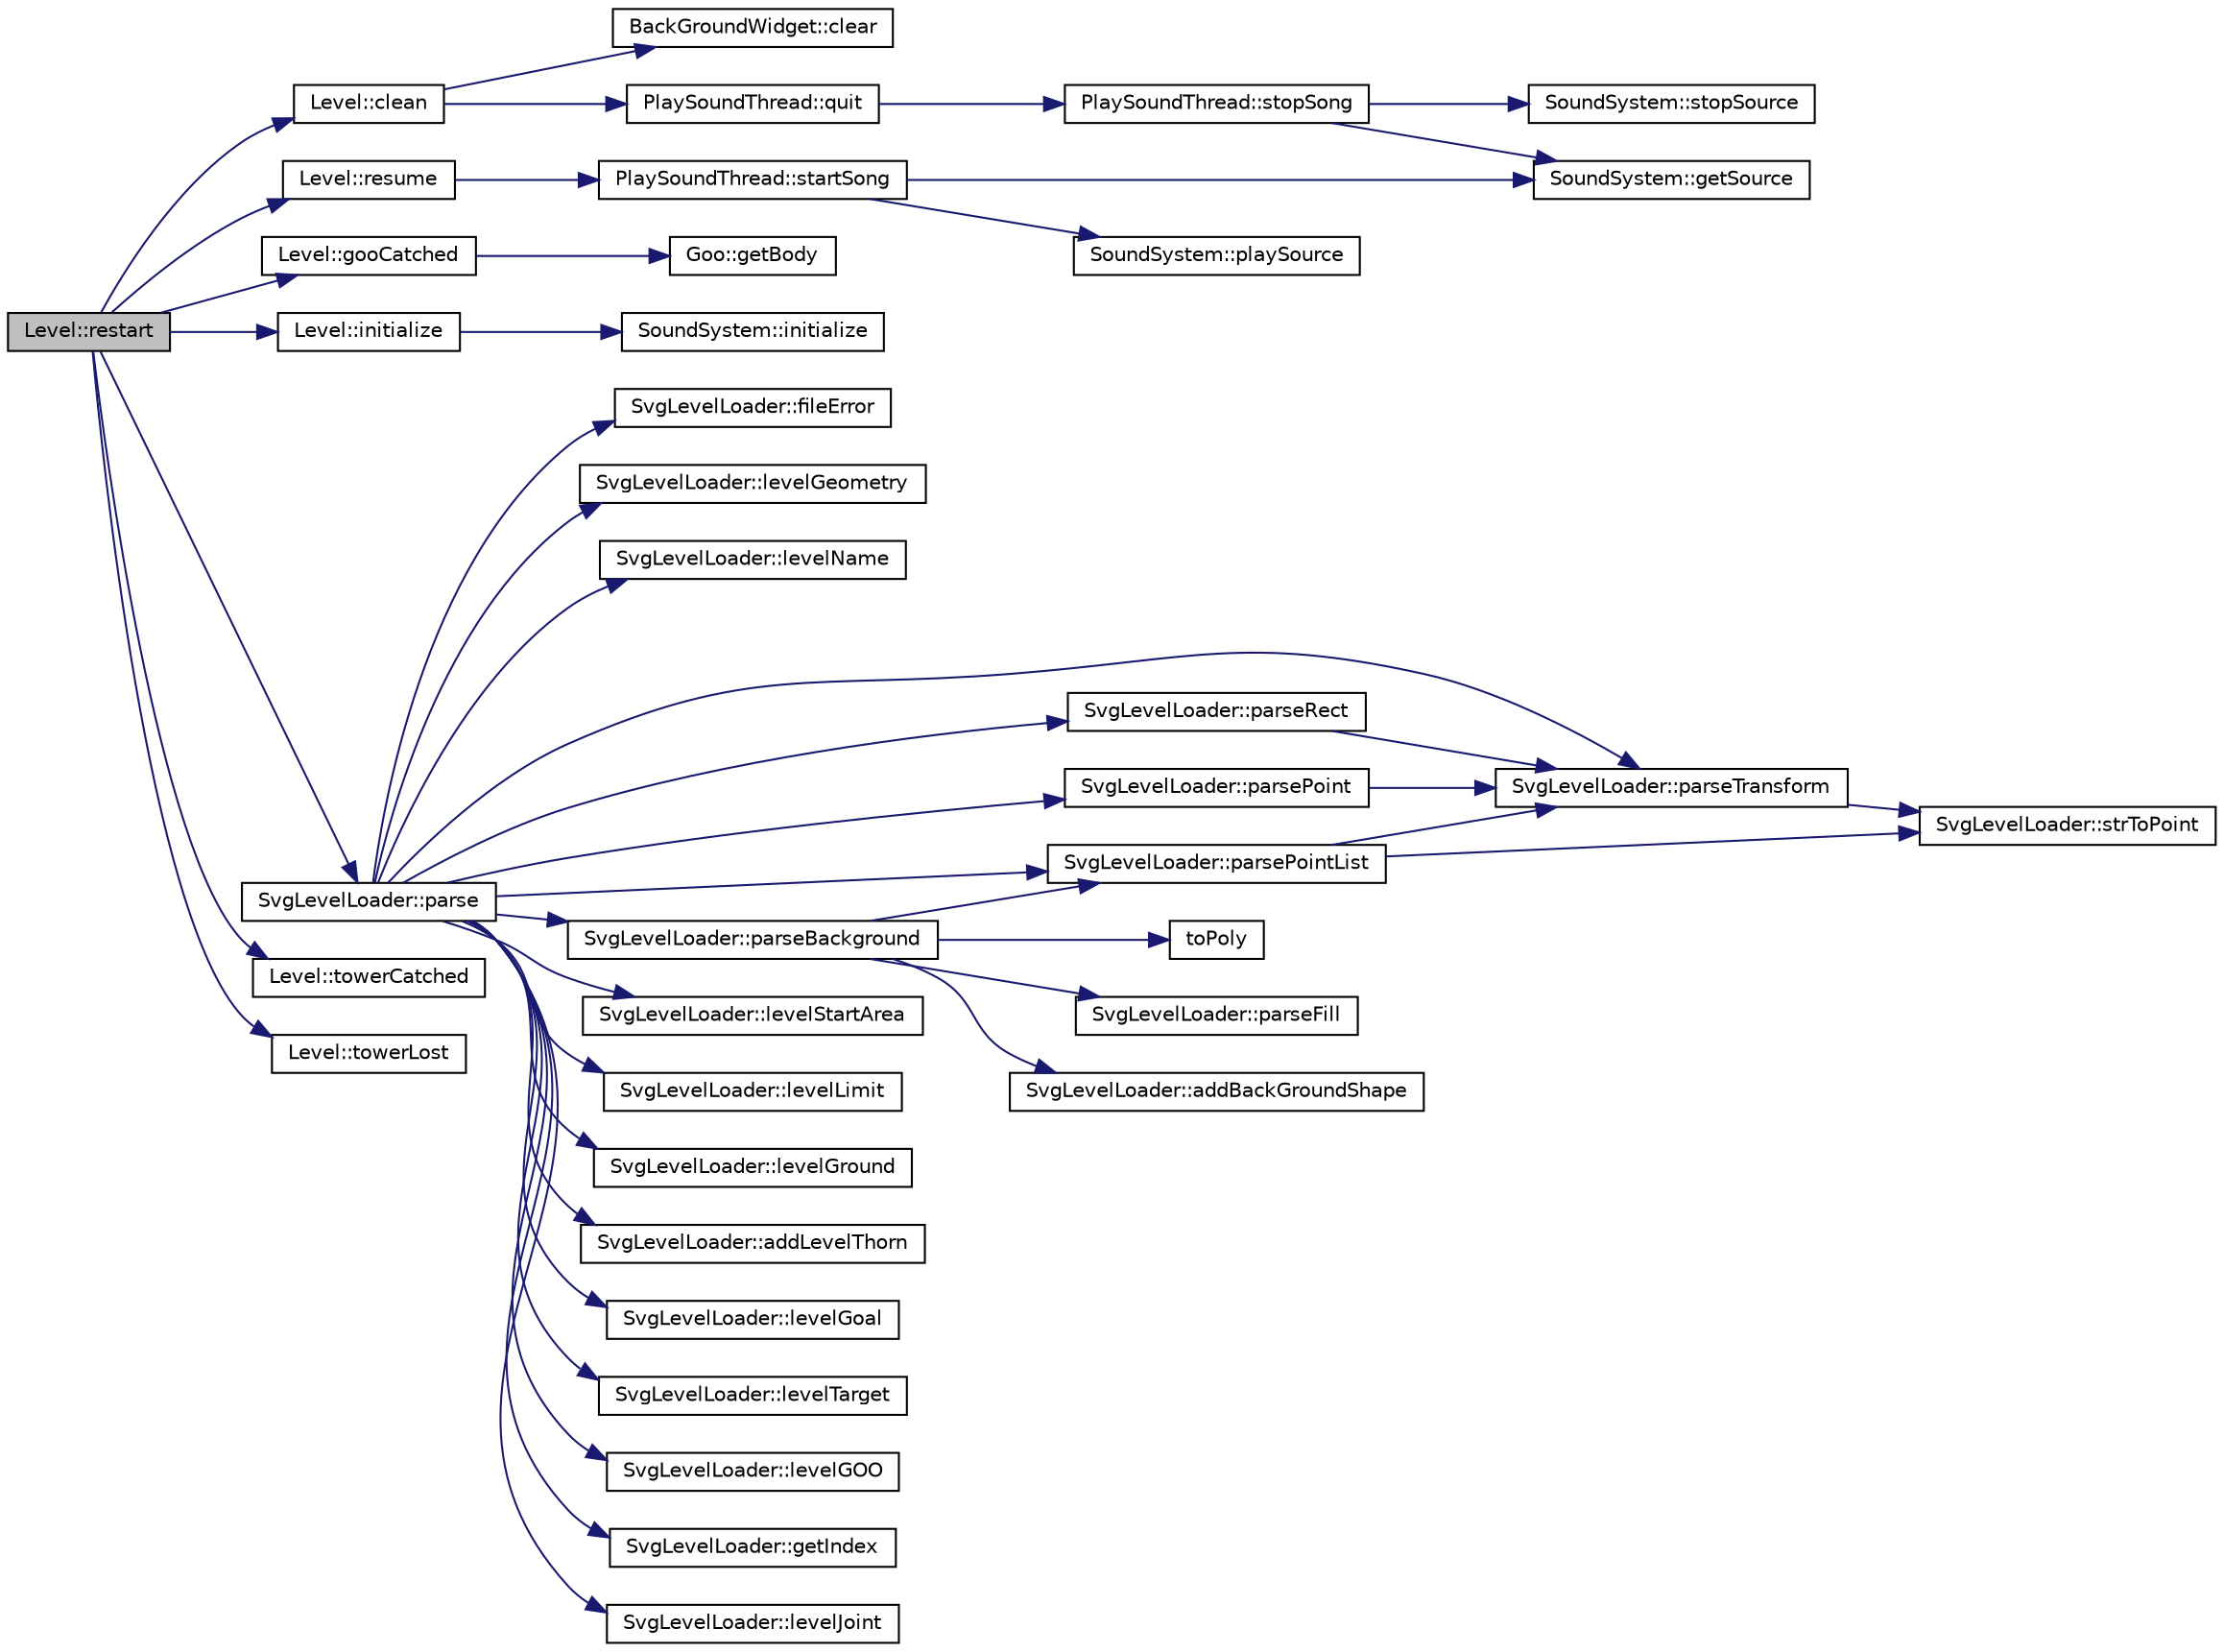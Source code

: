 digraph G
{
  edge [fontname="Helvetica",fontsize="10",labelfontname="Helvetica",labelfontsize="10"];
  node [fontname="Helvetica",fontsize="10",shape=record];
  rankdir="LR";
  Node1 [label="Level::restart",height=0.2,width=0.4,color="black", fillcolor="grey75", style="filled" fontcolor="black"];
  Node1 -> Node2 [color="midnightblue",fontsize="10",style="solid",fontname="Helvetica"];
  Node2 [label="Level::clean",height=0.2,width=0.4,color="black", fillcolor="white", style="filled",URL="$classLevel.html#ae0a26097977060d77093424cfd689ab7"];
  Node2 -> Node3 [color="midnightblue",fontsize="10",style="solid",fontname="Helvetica"];
  Node3 [label="BackGroundWidget::clear",height=0.2,width=0.4,color="black", fillcolor="white", style="filled",URL="$classBackGroundWidget.html#ae9d2523789f168987816e5fb3f7e9dc3"];
  Node2 -> Node4 [color="midnightblue",fontsize="10",style="solid",fontname="Helvetica"];
  Node4 [label="PlaySoundThread::quit",height=0.2,width=0.4,color="black", fillcolor="white", style="filled",URL="$classPlaySoundThread.html#a7f6102dd83dba877d6b789c583ec16b3"];
  Node4 -> Node5 [color="midnightblue",fontsize="10",style="solid",fontname="Helvetica"];
  Node5 [label="PlaySoundThread::stopSong",height=0.2,width=0.4,color="black", fillcolor="white", style="filled",URL="$classPlaySoundThread.html#afce815d06b91392e7a4b899596b236bc"];
  Node5 -> Node6 [color="midnightblue",fontsize="10",style="solid",fontname="Helvetica"];
  Node6 [label="SoundSystem::getSource",height=0.2,width=0.4,color="black", fillcolor="white", style="filled",URL="$classSoundSystem.html#af1a96ab8ff03a4f7aa8a5d306cc7aef7"];
  Node5 -> Node7 [color="midnightblue",fontsize="10",style="solid",fontname="Helvetica"];
  Node7 [label="SoundSystem::stopSource",height=0.2,width=0.4,color="black", fillcolor="white", style="filled",URL="$classSoundSystem.html#a637bdd69eddc897ad4135f2fa4008dcc"];
  Node1 -> Node8 [color="midnightblue",fontsize="10",style="solid",fontname="Helvetica"];
  Node8 [label="Level::gooCatched",height=0.2,width=0.4,color="black", fillcolor="white", style="filled",URL="$classLevel.html#a4bbaf5b65f2bbdea87fade07ba8fb3dc"];
  Node8 -> Node9 [color="midnightblue",fontsize="10",style="solid",fontname="Helvetica"];
  Node9 [label="Goo::getBody",height=0.2,width=0.4,color="black", fillcolor="white", style="filled",URL="$classGoo.html#a314afea0927fa89c5d2c50bf8893ed0c"];
  Node1 -> Node10 [color="midnightblue",fontsize="10",style="solid",fontname="Helvetica"];
  Node10 [label="Level::initialize",height=0.2,width=0.4,color="black", fillcolor="white", style="filled",URL="$classLevel.html#a825f9af42387d4b6a92b282c12a5a070"];
  Node10 -> Node11 [color="midnightblue",fontsize="10",style="solid",fontname="Helvetica"];
  Node11 [label="SoundSystem::initialize",height=0.2,width=0.4,color="black", fillcolor="white", style="filled",URL="$classSoundSystem.html#a836899b0d84385d0aa865023a2cbe356"];
  Node1 -> Node12 [color="midnightblue",fontsize="10",style="solid",fontname="Helvetica"];
  Node12 [label="SvgLevelLoader::parse",height=0.2,width=0.4,color="black", fillcolor="white", style="filled",URL="$classSvgLevelLoader.html#a3bbc09b35d62e646892ca2e213e7fd22"];
  Node12 -> Node13 [color="midnightblue",fontsize="10",style="solid",fontname="Helvetica"];
  Node13 [label="SvgLevelLoader::fileError",height=0.2,width=0.4,color="black", fillcolor="white", style="filled",URL="$classSvgLevelLoader.html#a03d4836e69cb95d65443ca118563a962"];
  Node12 -> Node14 [color="midnightblue",fontsize="10",style="solid",fontname="Helvetica"];
  Node14 [label="SvgLevelLoader::levelGeometry",height=0.2,width=0.4,color="black", fillcolor="white", style="filled",URL="$classSvgLevelLoader.html#a30ca085198d81be8989157087d029bb9"];
  Node12 -> Node15 [color="midnightblue",fontsize="10",style="solid",fontname="Helvetica"];
  Node15 [label="SvgLevelLoader::levelName",height=0.2,width=0.4,color="black", fillcolor="white", style="filled",URL="$classSvgLevelLoader.html#acf276433c5df9eeeec9bdaf110359ead"];
  Node12 -> Node16 [color="midnightblue",fontsize="10",style="solid",fontname="Helvetica"];
  Node16 [label="SvgLevelLoader::parseTransform",height=0.2,width=0.4,color="black", fillcolor="white", style="filled",URL="$classSvgLevelLoader.html#aac30601434ed0f5f52f475c5315f7daf"];
  Node16 -> Node17 [color="midnightblue",fontsize="10",style="solid",fontname="Helvetica"];
  Node17 [label="SvgLevelLoader::strToPoint",height=0.2,width=0.4,color="black", fillcolor="white", style="filled",URL="$classSvgLevelLoader.html#a9faa5bb2a40a6bacaa0f28fc6460000f"];
  Node12 -> Node18 [color="midnightblue",fontsize="10",style="solid",fontname="Helvetica"];
  Node18 [label="SvgLevelLoader::parseRect",height=0.2,width=0.4,color="black", fillcolor="white", style="filled",URL="$classSvgLevelLoader.html#a05bc221efc435d870c9a13f3fb95b527"];
  Node18 -> Node16 [color="midnightblue",fontsize="10",style="solid",fontname="Helvetica"];
  Node12 -> Node19 [color="midnightblue",fontsize="10",style="solid",fontname="Helvetica"];
  Node19 [label="SvgLevelLoader::levelStartArea",height=0.2,width=0.4,color="black", fillcolor="white", style="filled",URL="$classSvgLevelLoader.html#adf17eb403bbde2a32d9a7c7cba97f417"];
  Node12 -> Node20 [color="midnightblue",fontsize="10",style="solid",fontname="Helvetica"];
  Node20 [label="SvgLevelLoader::levelLimit",height=0.2,width=0.4,color="black", fillcolor="white", style="filled",URL="$classSvgLevelLoader.html#a9dd5c802b87c56555d6f07df297402b4"];
  Node12 -> Node21 [color="midnightblue",fontsize="10",style="solid",fontname="Helvetica"];
  Node21 [label="SvgLevelLoader::parsePointList",height=0.2,width=0.4,color="black", fillcolor="white", style="filled",URL="$classSvgLevelLoader.html#abda6b66187cc29c7d2afda688ec38412"];
  Node21 -> Node16 [color="midnightblue",fontsize="10",style="solid",fontname="Helvetica"];
  Node21 -> Node17 [color="midnightblue",fontsize="10",style="solid",fontname="Helvetica"];
  Node12 -> Node22 [color="midnightblue",fontsize="10",style="solid",fontname="Helvetica"];
  Node22 [label="SvgLevelLoader::levelGround",height=0.2,width=0.4,color="black", fillcolor="white", style="filled",URL="$classSvgLevelLoader.html#afd74ea826ea04b194313b74c1420d866"];
  Node12 -> Node23 [color="midnightblue",fontsize="10",style="solid",fontname="Helvetica"];
  Node23 [label="SvgLevelLoader::addLevelThorn",height=0.2,width=0.4,color="black", fillcolor="white", style="filled",URL="$classSvgLevelLoader.html#ad5986267ad1dd6dba42b6d211f7c3333"];
  Node12 -> Node24 [color="midnightblue",fontsize="10",style="solid",fontname="Helvetica"];
  Node24 [label="SvgLevelLoader::parsePoint",height=0.2,width=0.4,color="black", fillcolor="white", style="filled",URL="$classSvgLevelLoader.html#a6f677ffa271427685841cafafc38c211"];
  Node24 -> Node16 [color="midnightblue",fontsize="10",style="solid",fontname="Helvetica"];
  Node12 -> Node25 [color="midnightblue",fontsize="10",style="solid",fontname="Helvetica"];
  Node25 [label="SvgLevelLoader::levelGoal",height=0.2,width=0.4,color="black", fillcolor="white", style="filled",URL="$classSvgLevelLoader.html#a8cf7babde3e3e732072629ec15cae548"];
  Node12 -> Node26 [color="midnightblue",fontsize="10",style="solid",fontname="Helvetica"];
  Node26 [label="SvgLevelLoader::levelTarget",height=0.2,width=0.4,color="black", fillcolor="white", style="filled",URL="$classSvgLevelLoader.html#abe70c69370000f2d6b30f2d7edb98ec4"];
  Node12 -> Node27 [color="midnightblue",fontsize="10",style="solid",fontname="Helvetica"];
  Node27 [label="SvgLevelLoader::levelGOO",height=0.2,width=0.4,color="black", fillcolor="white", style="filled",URL="$classSvgLevelLoader.html#a38dfefb887de39aabdf5d74d8ac238ab"];
  Node12 -> Node28 [color="midnightblue",fontsize="10",style="solid",fontname="Helvetica"];
  Node28 [label="SvgLevelLoader::parseBackground",height=0.2,width=0.4,color="black", fillcolor="white", style="filled",URL="$classSvgLevelLoader.html#aaf1fd1fcdaa855f7a7d493d1eee42edf"];
  Node28 -> Node21 [color="midnightblue",fontsize="10",style="solid",fontname="Helvetica"];
  Node28 -> Node29 [color="midnightblue",fontsize="10",style="solid",fontname="Helvetica"];
  Node29 [label="toPoly",height=0.2,width=0.4,color="black", fillcolor="white", style="filled",URL="$tools_8cpp.html#aea21719bd05ff099d0aa190b4555c352",tooltip="Convert a QList of QPoint in a QPolygon transated of *center*."];
  Node28 -> Node30 [color="midnightblue",fontsize="10",style="solid",fontname="Helvetica"];
  Node30 [label="SvgLevelLoader::parseFill",height=0.2,width=0.4,color="black", fillcolor="white", style="filled",URL="$classSvgLevelLoader.html#a2fad092b3cc396c16c8998dfa5ef5b4e"];
  Node28 -> Node31 [color="midnightblue",fontsize="10",style="solid",fontname="Helvetica"];
  Node31 [label="SvgLevelLoader::addBackGroundShape",height=0.2,width=0.4,color="black", fillcolor="white", style="filled",URL="$classSvgLevelLoader.html#ac6e06903293c6a3fe87f5e5747723b5e"];
  Node12 -> Node32 [color="midnightblue",fontsize="10",style="solid",fontname="Helvetica"];
  Node32 [label="SvgLevelLoader::getIndex",height=0.2,width=0.4,color="black", fillcolor="white", style="filled",URL="$classSvgLevelLoader.html#a9f1e9d643dd13b5bec063413b039887a"];
  Node12 -> Node33 [color="midnightblue",fontsize="10",style="solid",fontname="Helvetica"];
  Node33 [label="SvgLevelLoader::levelJoint",height=0.2,width=0.4,color="black", fillcolor="white", style="filled",URL="$classSvgLevelLoader.html#a92c42c0e31214959e6996acb143fe103"];
  Node1 -> Node34 [color="midnightblue",fontsize="10",style="solid",fontname="Helvetica"];
  Node34 [label="Level::resume",height=0.2,width=0.4,color="black", fillcolor="white", style="filled",URL="$classLevel.html#a3faa288916e3c24d6b94efaf059e0b20"];
  Node34 -> Node35 [color="midnightblue",fontsize="10",style="solid",fontname="Helvetica"];
  Node35 [label="PlaySoundThread::startSong",height=0.2,width=0.4,color="black", fillcolor="white", style="filled",URL="$classPlaySoundThread.html#a19182f3262b915dc091cebc292fca60f"];
  Node35 -> Node6 [color="midnightblue",fontsize="10",style="solid",fontname="Helvetica"];
  Node35 -> Node36 [color="midnightblue",fontsize="10",style="solid",fontname="Helvetica"];
  Node36 [label="SoundSystem::playSource",height=0.2,width=0.4,color="black", fillcolor="white", style="filled",URL="$classSoundSystem.html#a36a321e65d3e1e5af2033c42de5ff23e"];
  Node1 -> Node37 [color="midnightblue",fontsize="10",style="solid",fontname="Helvetica"];
  Node37 [label="Level::towerCatched",height=0.2,width=0.4,color="black", fillcolor="white", style="filled",URL="$classLevel.html#a18bebe9e1084154c499a018128aeab86"];
  Node1 -> Node38 [color="midnightblue",fontsize="10",style="solid",fontname="Helvetica"];
  Node38 [label="Level::towerLost",height=0.2,width=0.4,color="black", fillcolor="white", style="filled",URL="$classLevel.html#ad16ebdadf3283001bd8bd1bf0ecc0d37"];
}

